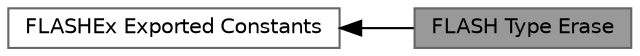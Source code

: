 digraph "FLASH Type Erase"
{
 // LATEX_PDF_SIZE
  bgcolor="transparent";
  edge [fontname=Helvetica,fontsize=10,labelfontname=Helvetica,labelfontsize=10];
  node [fontname=Helvetica,fontsize=10,shape=box,height=0.2,width=0.4];
  rankdir=LR;
  Node2 [id="Node000002",label="FLASHEx Exported Constants",height=0.2,width=0.4,color="grey40", fillcolor="white", style="filled",URL="$group___f_l_a_s_h_ex___exported___constants.html",tooltip=" "];
  Node1 [id="Node000001",label="FLASH Type Erase",height=0.2,width=0.4,color="gray40", fillcolor="grey60", style="filled", fontcolor="black",tooltip=" "];
  Node2->Node1 [shape=plaintext, dir="back", style="solid"];
}
